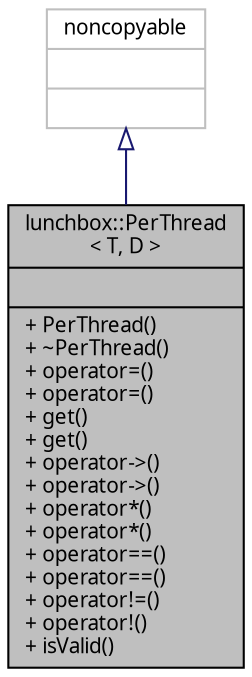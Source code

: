 digraph "lunchbox::PerThread&lt; T, D &gt;"
{
  edge [fontname="Sans",fontsize="10",labelfontname="Sans",labelfontsize="10"];
  node [fontname="Sans",fontsize="10",shape=record];
  Node1 [label="{lunchbox::PerThread\l\< T, D \>\n||+ PerThread()\l+ ~PerThread()\l+ operator=()\l+ operator=()\l+ get()\l+ get()\l+ operator-\>()\l+ operator-\>()\l+ operator*()\l+ operator*()\l+ operator==()\l+ operator==()\l+ operator!=()\l+ operator!()\l+ isValid()\l}",height=0.2,width=0.4,color="black", fillcolor="grey75", style="filled" fontcolor="black"];
  Node2 -> Node1 [dir="back",color="midnightblue",fontsize="10",style="solid",arrowtail="onormal",fontname="Sans"];
  Node2 [label="{noncopyable\n||}",height=0.2,width=0.4,color="grey75", fillcolor="white", style="filled"];
}
